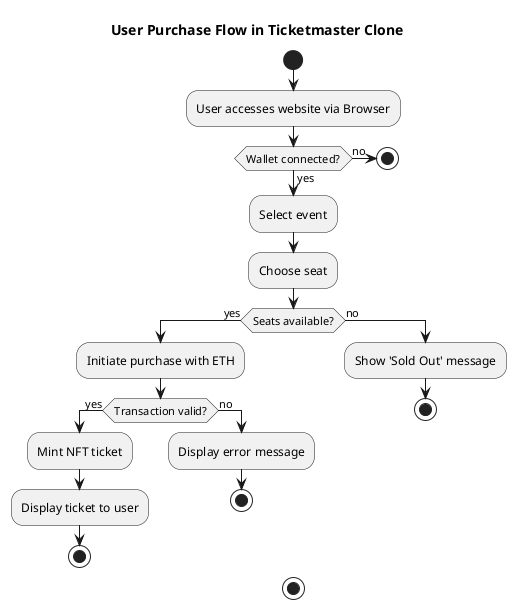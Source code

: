 @startuml
title User Purchase Flow in Ticketmaster Clone

start
:User accesses website via Browser;
if (Wallet connected?) then (yes)
:Select event;
else (no)
stop
endif

:Choose seat;
if (Seats available?) then (yes)
:Initiate purchase with ETH;
if (Transaction valid?) then (yes)
:Mint NFT ticket;
:Display ticket to user;
stop
else (no)
:Display error message;
stop
endif
else (no)
:Show 'Sold Out' message;
stop
endif

stop
@enduml